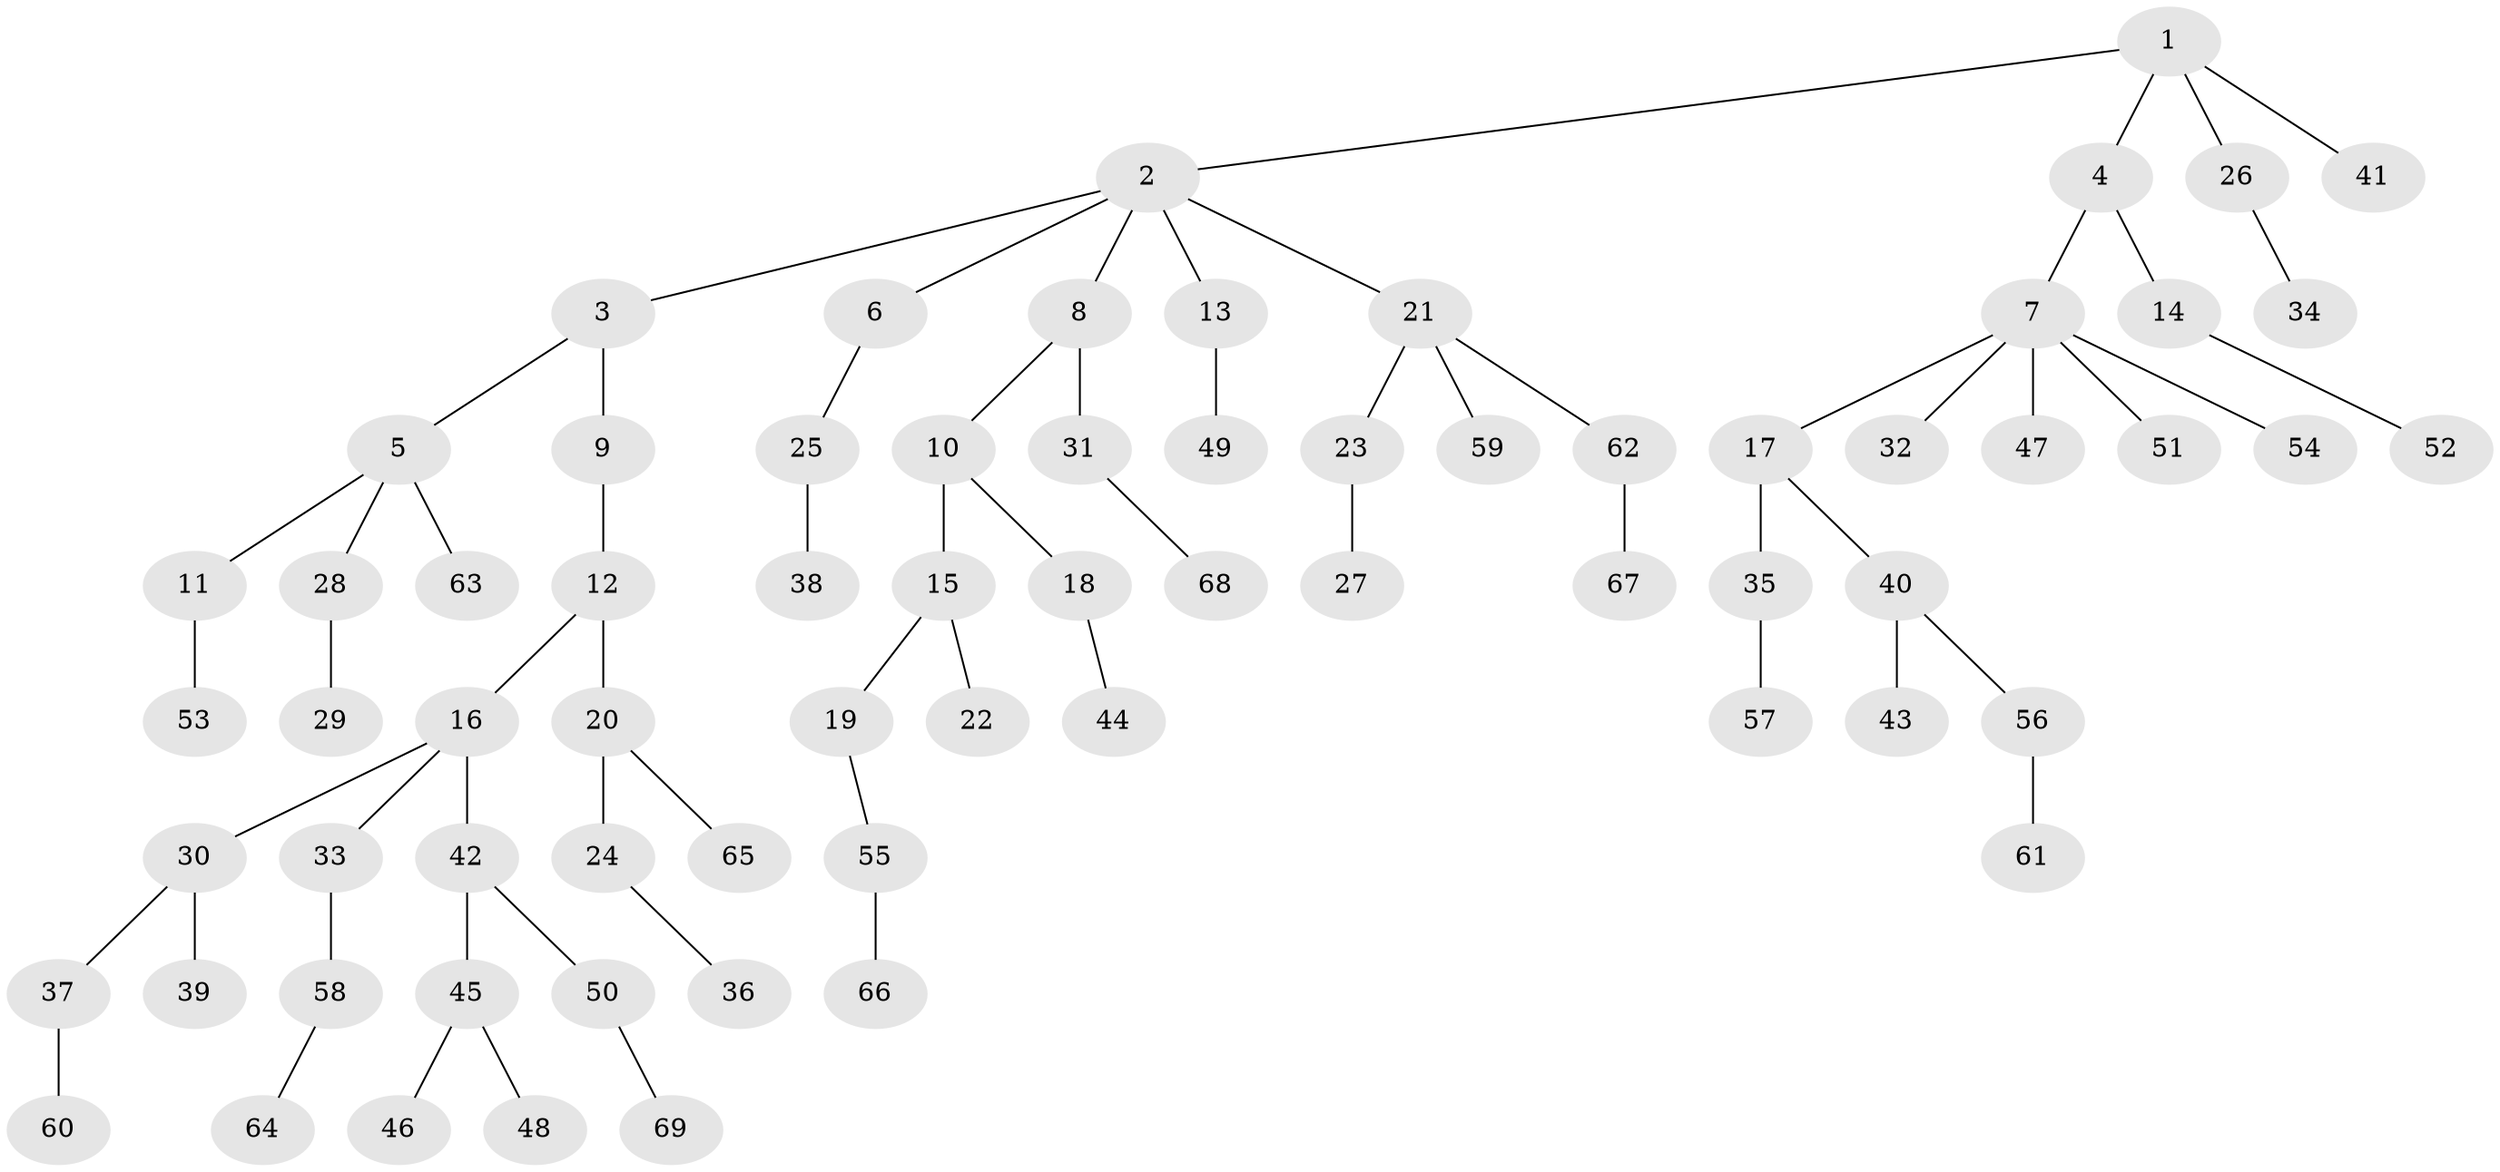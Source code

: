 // Generated by graph-tools (version 1.1) at 2025/15/03/09/25 04:15:28]
// undirected, 69 vertices, 68 edges
graph export_dot {
graph [start="1"]
  node [color=gray90,style=filled];
  1;
  2;
  3;
  4;
  5;
  6;
  7;
  8;
  9;
  10;
  11;
  12;
  13;
  14;
  15;
  16;
  17;
  18;
  19;
  20;
  21;
  22;
  23;
  24;
  25;
  26;
  27;
  28;
  29;
  30;
  31;
  32;
  33;
  34;
  35;
  36;
  37;
  38;
  39;
  40;
  41;
  42;
  43;
  44;
  45;
  46;
  47;
  48;
  49;
  50;
  51;
  52;
  53;
  54;
  55;
  56;
  57;
  58;
  59;
  60;
  61;
  62;
  63;
  64;
  65;
  66;
  67;
  68;
  69;
  1 -- 2;
  1 -- 4;
  1 -- 26;
  1 -- 41;
  2 -- 3;
  2 -- 6;
  2 -- 8;
  2 -- 13;
  2 -- 21;
  3 -- 5;
  3 -- 9;
  4 -- 7;
  4 -- 14;
  5 -- 11;
  5 -- 28;
  5 -- 63;
  6 -- 25;
  7 -- 17;
  7 -- 32;
  7 -- 47;
  7 -- 51;
  7 -- 54;
  8 -- 10;
  8 -- 31;
  9 -- 12;
  10 -- 15;
  10 -- 18;
  11 -- 53;
  12 -- 16;
  12 -- 20;
  13 -- 49;
  14 -- 52;
  15 -- 19;
  15 -- 22;
  16 -- 30;
  16 -- 33;
  16 -- 42;
  17 -- 35;
  17 -- 40;
  18 -- 44;
  19 -- 55;
  20 -- 24;
  20 -- 65;
  21 -- 23;
  21 -- 59;
  21 -- 62;
  23 -- 27;
  24 -- 36;
  25 -- 38;
  26 -- 34;
  28 -- 29;
  30 -- 37;
  30 -- 39;
  31 -- 68;
  33 -- 58;
  35 -- 57;
  37 -- 60;
  40 -- 43;
  40 -- 56;
  42 -- 45;
  42 -- 50;
  45 -- 46;
  45 -- 48;
  50 -- 69;
  55 -- 66;
  56 -- 61;
  58 -- 64;
  62 -- 67;
}
